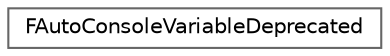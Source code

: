 digraph "Graphical Class Hierarchy"
{
 // INTERACTIVE_SVG=YES
 // LATEX_PDF_SIZE
  bgcolor="transparent";
  edge [fontname=Helvetica,fontsize=10,labelfontname=Helvetica,labelfontsize=10];
  node [fontname=Helvetica,fontsize=10,shape=box,height=0.2,width=0.4];
  rankdir="LR";
  Node0 [id="Node000000",label="FAutoConsoleVariableDeprecated",height=0.2,width=0.4,color="grey40", fillcolor="white", style="filled",URL="$d8/d85/classFAutoConsoleVariableDeprecated.html",tooltip="A class that can be used to deprecate a CVar - rename your existing CVar to the new name,..."];
}
